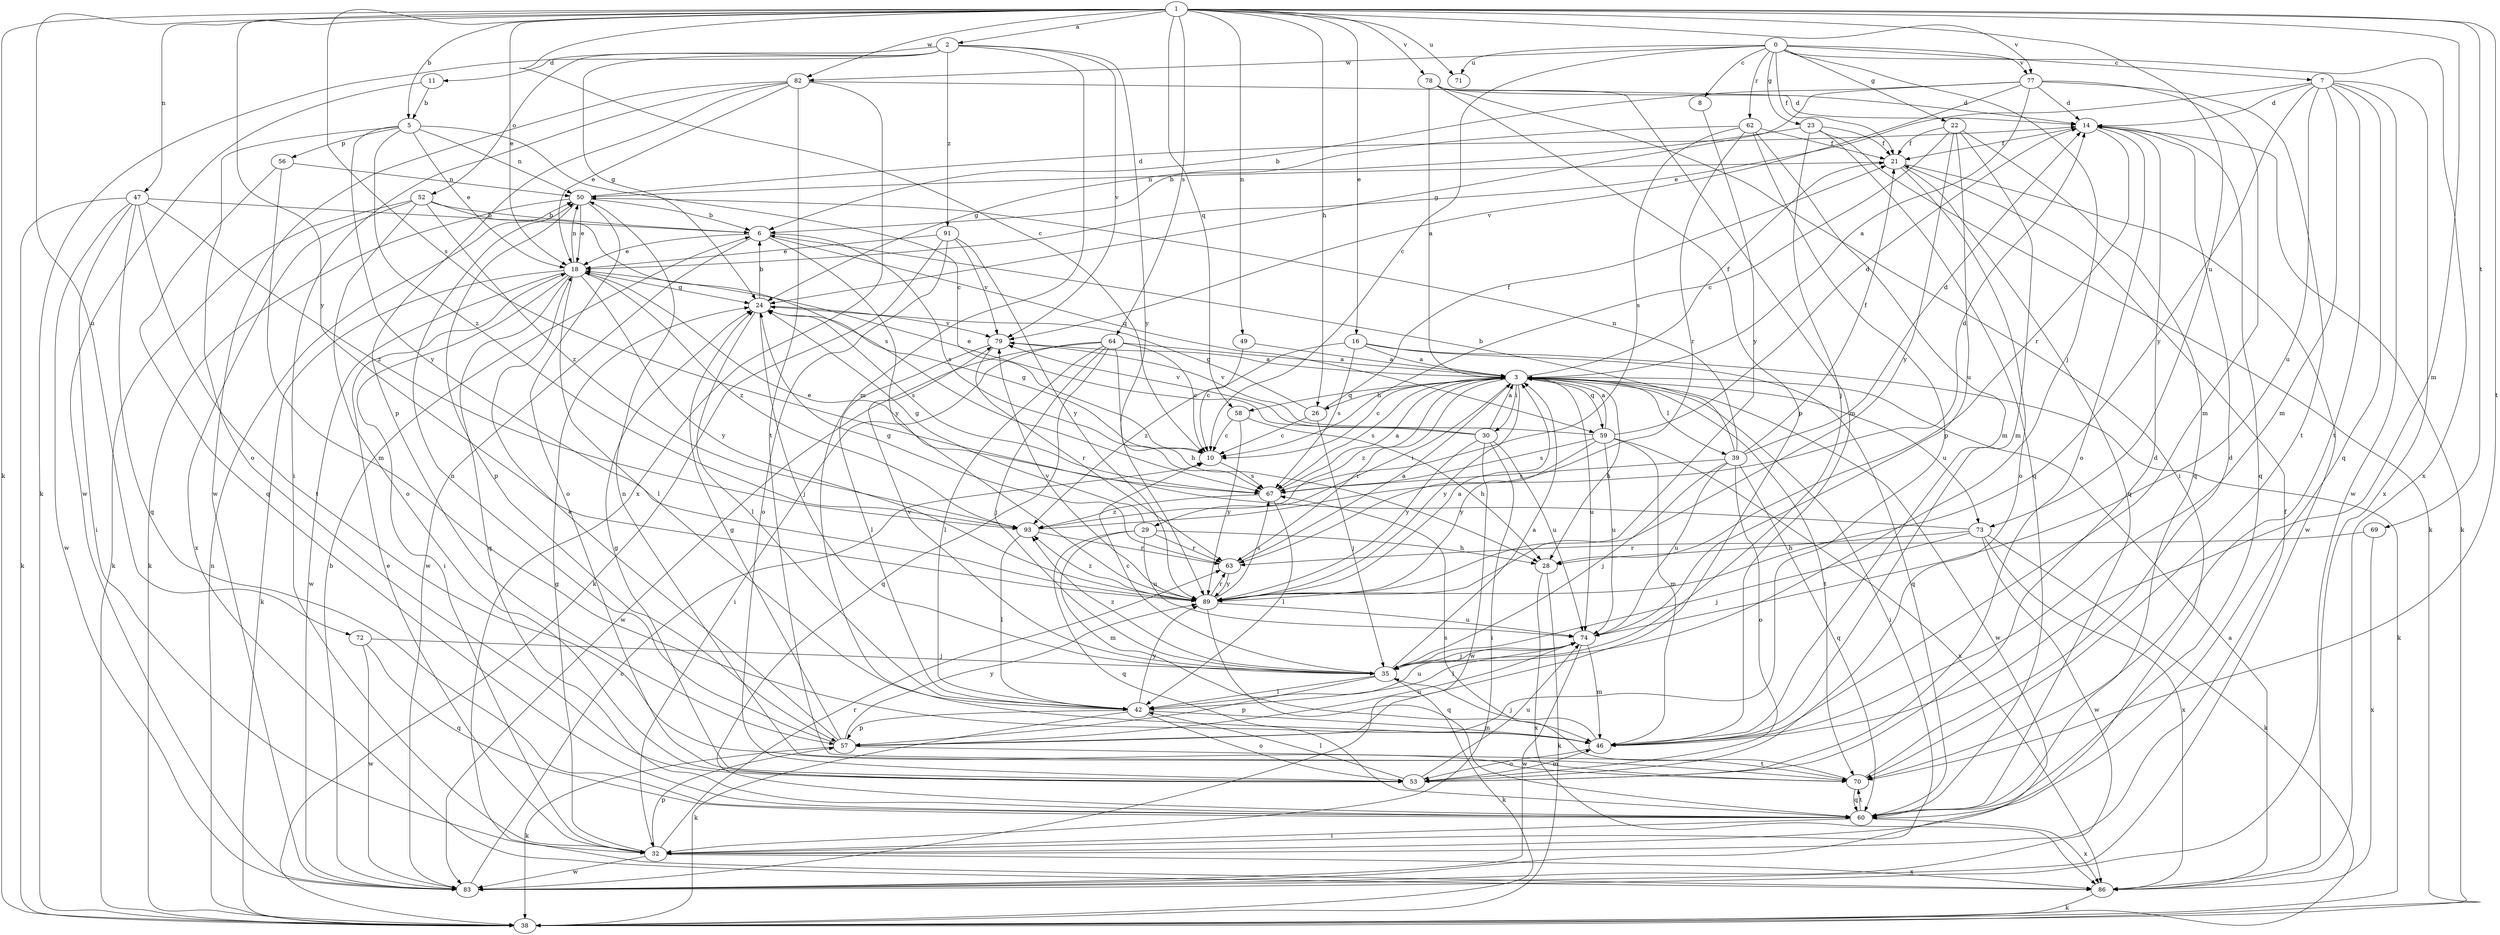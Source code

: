 strict digraph  {
0;
1;
2;
3;
5;
6;
7;
8;
10;
11;
14;
16;
18;
21;
22;
23;
24;
26;
28;
29;
30;
32;
35;
38;
39;
42;
46;
47;
49;
50;
52;
53;
56;
57;
58;
59;
60;
62;
63;
64;
67;
69;
70;
71;
72;
73;
74;
77;
78;
79;
82;
83;
86;
89;
91;
93;
0 -> 7  [label=c];
0 -> 8  [label=c];
0 -> 10  [label=c];
0 -> 21  [label=f];
0 -> 22  [label=g];
0 -> 23  [label=g];
0 -> 35  [label=j];
0 -> 62  [label=r];
0 -> 71  [label=u];
0 -> 77  [label=v];
0 -> 82  [label=w];
0 -> 86  [label=x];
1 -> 2  [label=a];
1 -> 5  [label=b];
1 -> 10  [label=c];
1 -> 16  [label=e];
1 -> 18  [label=e];
1 -> 26  [label=h];
1 -> 38  [label=k];
1 -> 46  [label=m];
1 -> 47  [label=n];
1 -> 49  [label=n];
1 -> 58  [label=q];
1 -> 64  [label=s];
1 -> 67  [label=s];
1 -> 69  [label=t];
1 -> 70  [label=t];
1 -> 71  [label=u];
1 -> 72  [label=u];
1 -> 73  [label=u];
1 -> 77  [label=v];
1 -> 78  [label=v];
1 -> 82  [label=w];
1 -> 89  [label=y];
2 -> 11  [label=d];
2 -> 24  [label=g];
2 -> 38  [label=k];
2 -> 46  [label=m];
2 -> 52  [label=o];
2 -> 79  [label=v];
2 -> 89  [label=y];
2 -> 91  [label=z];
3 -> 10  [label=c];
3 -> 21  [label=f];
3 -> 26  [label=h];
3 -> 28  [label=h];
3 -> 29  [label=i];
3 -> 30  [label=i];
3 -> 32  [label=i];
3 -> 39  [label=l];
3 -> 58  [label=q];
3 -> 59  [label=q];
3 -> 63  [label=r];
3 -> 67  [label=s];
3 -> 70  [label=t];
3 -> 73  [label=u];
3 -> 74  [label=u];
3 -> 83  [label=w];
3 -> 89  [label=y];
3 -> 93  [label=z];
5 -> 10  [label=c];
5 -> 18  [label=e];
5 -> 50  [label=n];
5 -> 53  [label=o];
5 -> 56  [label=p];
5 -> 89  [label=y];
5 -> 93  [label=z];
6 -> 18  [label=e];
6 -> 59  [label=q];
6 -> 67  [label=s];
6 -> 83  [label=w];
6 -> 89  [label=y];
7 -> 14  [label=d];
7 -> 18  [label=e];
7 -> 46  [label=m];
7 -> 60  [label=q];
7 -> 70  [label=t];
7 -> 74  [label=u];
7 -> 83  [label=w];
7 -> 86  [label=x];
7 -> 89  [label=y];
8 -> 89  [label=y];
10 -> 24  [label=g];
10 -> 67  [label=s];
11 -> 5  [label=b];
11 -> 83  [label=w];
14 -> 21  [label=f];
14 -> 38  [label=k];
14 -> 53  [label=o];
14 -> 60  [label=q];
14 -> 28  [label=r];
16 -> 3  [label=a];
16 -> 38  [label=k];
16 -> 60  [label=q];
16 -> 67  [label=s];
16 -> 93  [label=z];
18 -> 24  [label=g];
18 -> 32  [label=i];
18 -> 38  [label=k];
18 -> 42  [label=l];
18 -> 50  [label=n];
18 -> 60  [label=q];
18 -> 83  [label=w];
18 -> 89  [label=y];
18 -> 93  [label=z];
21 -> 50  [label=n];
21 -> 53  [label=o];
21 -> 60  [label=q];
21 -> 83  [label=w];
22 -> 10  [label=c];
22 -> 21  [label=f];
22 -> 46  [label=m];
22 -> 60  [label=q];
22 -> 74  [label=u];
22 -> 89  [label=y];
23 -> 6  [label=b];
23 -> 21  [label=f];
23 -> 35  [label=j];
23 -> 38  [label=k];
23 -> 60  [label=q];
24 -> 6  [label=b];
24 -> 35  [label=j];
24 -> 42  [label=l];
24 -> 67  [label=s];
24 -> 79  [label=v];
26 -> 10  [label=c];
26 -> 21  [label=f];
26 -> 24  [label=g];
26 -> 35  [label=j];
28 -> 38  [label=k];
28 -> 86  [label=x];
29 -> 24  [label=g];
29 -> 28  [label=h];
29 -> 46  [label=m];
29 -> 60  [label=q];
29 -> 63  [label=r];
29 -> 74  [label=u];
30 -> 3  [label=a];
30 -> 18  [label=e];
30 -> 32  [label=i];
30 -> 74  [label=u];
30 -> 79  [label=v];
30 -> 83  [label=w];
30 -> 89  [label=y];
32 -> 18  [label=e];
32 -> 21  [label=f];
32 -> 24  [label=g];
32 -> 57  [label=p];
32 -> 63  [label=r];
32 -> 83  [label=w];
32 -> 86  [label=x];
35 -> 3  [label=a];
35 -> 10  [label=c];
35 -> 38  [label=k];
35 -> 42  [label=l];
35 -> 57  [label=p];
35 -> 79  [label=v];
35 -> 93  [label=z];
38 -> 50  [label=n];
39 -> 6  [label=b];
39 -> 14  [label=d];
39 -> 21  [label=f];
39 -> 35  [label=j];
39 -> 50  [label=n];
39 -> 53  [label=o];
39 -> 60  [label=q];
39 -> 67  [label=s];
39 -> 74  [label=u];
42 -> 38  [label=k];
42 -> 46  [label=m];
42 -> 53  [label=o];
42 -> 57  [label=p];
42 -> 74  [label=u];
42 -> 89  [label=y];
46 -> 35  [label=j];
46 -> 53  [label=o];
47 -> 6  [label=b];
47 -> 32  [label=i];
47 -> 38  [label=k];
47 -> 60  [label=q];
47 -> 70  [label=t];
47 -> 83  [label=w];
47 -> 93  [label=z];
49 -> 3  [label=a];
49 -> 10  [label=c];
50 -> 6  [label=b];
50 -> 14  [label=d];
50 -> 18  [label=e];
50 -> 38  [label=k];
50 -> 53  [label=o];
50 -> 57  [label=p];
52 -> 6  [label=b];
52 -> 38  [label=k];
52 -> 53  [label=o];
52 -> 67  [label=s];
52 -> 86  [label=x];
52 -> 93  [label=z];
53 -> 14  [label=d];
53 -> 24  [label=g];
53 -> 42  [label=l];
53 -> 46  [label=m];
53 -> 74  [label=u];
56 -> 46  [label=m];
56 -> 50  [label=n];
56 -> 60  [label=q];
57 -> 18  [label=e];
57 -> 24  [label=g];
57 -> 38  [label=k];
57 -> 50  [label=n];
57 -> 70  [label=t];
57 -> 74  [label=u];
57 -> 89  [label=y];
58 -> 10  [label=c];
58 -> 28  [label=h];
58 -> 89  [label=y];
59 -> 3  [label=a];
59 -> 14  [label=d];
59 -> 46  [label=m];
59 -> 67  [label=s];
59 -> 74  [label=u];
59 -> 79  [label=v];
59 -> 86  [label=x];
59 -> 89  [label=y];
60 -> 32  [label=i];
60 -> 70  [label=t];
60 -> 86  [label=x];
62 -> 21  [label=f];
62 -> 24  [label=g];
62 -> 46  [label=m];
62 -> 57  [label=p];
62 -> 63  [label=r];
62 -> 67  [label=s];
63 -> 3  [label=a];
63 -> 24  [label=g];
63 -> 89  [label=y];
64 -> 3  [label=a];
64 -> 10  [label=c];
64 -> 28  [label=h];
64 -> 32  [label=i];
64 -> 35  [label=j];
64 -> 42  [label=l];
64 -> 60  [label=q];
64 -> 83  [label=w];
67 -> 3  [label=a];
67 -> 42  [label=l];
67 -> 93  [label=z];
69 -> 63  [label=r];
69 -> 86  [label=x];
70 -> 14  [label=d];
70 -> 50  [label=n];
70 -> 60  [label=q];
70 -> 67  [label=s];
72 -> 35  [label=j];
72 -> 60  [label=q];
72 -> 83  [label=w];
73 -> 18  [label=e];
73 -> 28  [label=h];
73 -> 35  [label=j];
73 -> 38  [label=k];
73 -> 83  [label=w];
73 -> 86  [label=x];
74 -> 35  [label=j];
74 -> 42  [label=l];
74 -> 46  [label=m];
74 -> 83  [label=w];
77 -> 3  [label=a];
77 -> 6  [label=b];
77 -> 14  [label=d];
77 -> 24  [label=g];
77 -> 46  [label=m];
77 -> 70  [label=t];
77 -> 79  [label=v];
78 -> 3  [label=a];
78 -> 14  [label=d];
78 -> 32  [label=i];
78 -> 46  [label=m];
78 -> 57  [label=p];
79 -> 3  [label=a];
79 -> 42  [label=l];
79 -> 63  [label=r];
82 -> 14  [label=d];
82 -> 18  [label=e];
82 -> 32  [label=i];
82 -> 57  [label=p];
82 -> 70  [label=t];
82 -> 83  [label=w];
82 -> 86  [label=x];
83 -> 6  [label=b];
83 -> 10  [label=c];
86 -> 3  [label=a];
86 -> 38  [label=k];
89 -> 3  [label=a];
89 -> 60  [label=q];
89 -> 63  [label=r];
89 -> 67  [label=s];
89 -> 74  [label=u];
89 -> 79  [label=v];
89 -> 93  [label=z];
91 -> 18  [label=e];
91 -> 38  [label=k];
91 -> 53  [label=o];
91 -> 79  [label=v];
91 -> 89  [label=y];
93 -> 14  [label=d];
93 -> 42  [label=l];
93 -> 63  [label=r];
}
